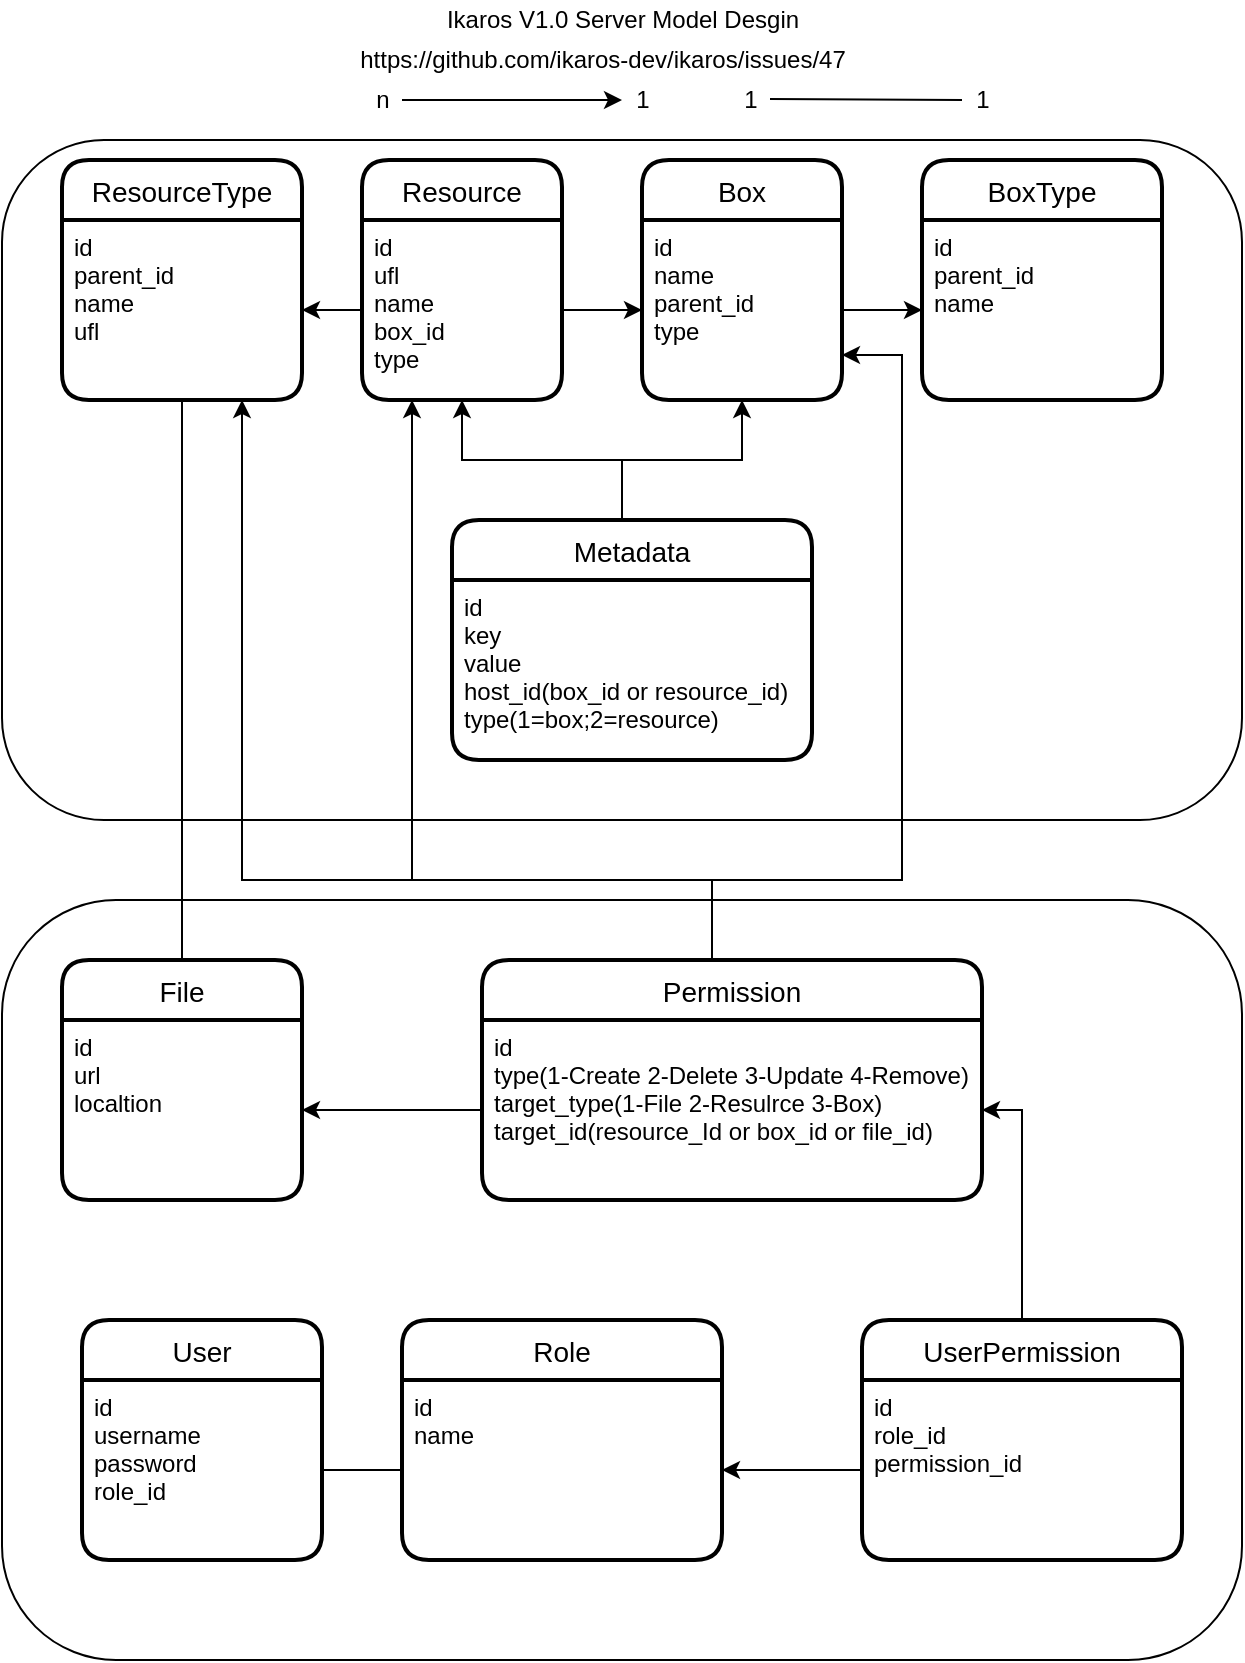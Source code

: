 <mxfile version="18.0.1" type="device"><diagram id="L7fM3gByQUYE9tqzmeUV" name="第 1 页"><mxGraphModel dx="1422" dy="865" grid="1" gridSize="10" guides="1" tooltips="1" connect="1" arrows="1" fold="1" page="1" pageScale="1" pageWidth="827" pageHeight="1169" math="0" shadow="0"><root><mxCell id="0"/><mxCell id="1" parent="0"/><mxCell id="I1EkAHORIgYQwxIkGn8J-23" value="" style="rounded=1;whiteSpace=wrap;html=1;" vertex="1" parent="1"><mxGeometry x="30" y="460" width="620" height="380" as="geometry"/></mxCell><mxCell id="I1EkAHORIgYQwxIkGn8J-22" value="" style="rounded=1;whiteSpace=wrap;html=1;" vertex="1" parent="1"><mxGeometry x="30" y="80" width="620" height="340" as="geometry"/></mxCell><mxCell id="9Rxep_89N9ozBl063qn_-1" value="Resource" style="swimlane;childLayout=stackLayout;horizontal=1;startSize=30;horizontalStack=0;rounded=1;fontSize=14;fontStyle=0;strokeWidth=2;resizeParent=0;resizeLast=1;shadow=0;dashed=0;align=center;" parent="1" vertex="1"><mxGeometry x="210" y="90" width="100" height="120" as="geometry"/></mxCell><mxCell id="9Rxep_89N9ozBl063qn_-2" value="id&#10;ufl&#10;name&#10;box_id&#10;type" style="align=left;strokeColor=none;fillColor=none;spacingLeft=4;fontSize=12;verticalAlign=top;resizable=0;rotatable=0;part=1;" parent="9Rxep_89N9ozBl063qn_-1" vertex="1"><mxGeometry y="30" width="100" height="90" as="geometry"/></mxCell><mxCell id="9Rxep_89N9ozBl063qn_-4" value="Box" style="swimlane;childLayout=stackLayout;horizontal=1;startSize=30;horizontalStack=0;rounded=1;fontSize=14;fontStyle=0;strokeWidth=2;resizeParent=0;resizeLast=1;shadow=0;dashed=0;align=center;" parent="1" vertex="1"><mxGeometry x="350" y="90" width="100" height="120" as="geometry"/></mxCell><mxCell id="9Rxep_89N9ozBl063qn_-5" value="id&#10;name&#10;parent_id&#10;type" style="align=left;strokeColor=none;fillColor=none;spacingLeft=4;fontSize=12;verticalAlign=top;resizable=0;rotatable=0;part=1;" parent="9Rxep_89N9ozBl063qn_-4" vertex="1"><mxGeometry y="30" width="100" height="90" as="geometry"/></mxCell><mxCell id="I1EkAHORIgYQwxIkGn8J-1" value="https://github.com/ikaros-dev/ikaros/issues/47" style="text;html=1;align=center;verticalAlign=middle;resizable=0;points=[];autosize=1;strokeColor=none;fillColor=none;" vertex="1" parent="1"><mxGeometry x="200" y="30" width="260" height="20" as="geometry"/></mxCell><mxCell id="I1EkAHORIgYQwxIkGn8J-2" value="BoxType" style="swimlane;childLayout=stackLayout;horizontal=1;startSize=30;horizontalStack=0;rounded=1;fontSize=14;fontStyle=0;strokeWidth=2;resizeParent=0;resizeLast=1;shadow=0;dashed=0;align=center;" vertex="1" parent="1"><mxGeometry x="490" y="90" width="120" height="120" as="geometry"/></mxCell><mxCell id="I1EkAHORIgYQwxIkGn8J-3" value="id&#10;parent_id&#10;name" style="align=left;strokeColor=none;fillColor=none;spacingLeft=4;fontSize=12;verticalAlign=top;resizable=0;rotatable=0;part=1;" vertex="1" parent="I1EkAHORIgYQwxIkGn8J-2"><mxGeometry y="30" width="120" height="90" as="geometry"/></mxCell><mxCell id="I1EkAHORIgYQwxIkGn8J-5" style="edgeStyle=orthogonalEdgeStyle;rounded=0;orthogonalLoop=1;jettySize=auto;html=1;" edge="1" parent="1" source="9Rxep_89N9ozBl063qn_-5" target="I1EkAHORIgYQwxIkGn8J-3"><mxGeometry relative="1" as="geometry"/></mxCell><mxCell id="I1EkAHORIgYQwxIkGn8J-6" style="edgeStyle=orthogonalEdgeStyle;rounded=0;orthogonalLoop=1;jettySize=auto;html=1;" edge="1" parent="1" source="9Rxep_89N9ozBl063qn_-2" target="9Rxep_89N9ozBl063qn_-5"><mxGeometry relative="1" as="geometry"/></mxCell><mxCell id="I1EkAHORIgYQwxIkGn8J-7" value="" style="endArrow=classic;html=1;rounded=0;" edge="1" parent="1"><mxGeometry width="50" height="50" relative="1" as="geometry"><mxPoint x="230" y="60" as="sourcePoint"/><mxPoint x="340" y="60" as="targetPoint"/></mxGeometry></mxCell><mxCell id="I1EkAHORIgYQwxIkGn8J-8" value="n" style="text;html=1;align=center;verticalAlign=middle;resizable=0;points=[];autosize=1;strokeColor=none;fillColor=none;" vertex="1" parent="1"><mxGeometry x="210" y="50" width="20" height="20" as="geometry"/></mxCell><mxCell id="I1EkAHORIgYQwxIkGn8J-9" value="1" style="text;html=1;align=center;verticalAlign=middle;resizable=0;points=[];autosize=1;strokeColor=none;fillColor=none;" vertex="1" parent="1"><mxGeometry x="340" y="50" width="20" height="20" as="geometry"/></mxCell><mxCell id="I1EkAHORIgYQwxIkGn8J-10" value="ResourceType" style="swimlane;childLayout=stackLayout;horizontal=1;startSize=30;horizontalStack=0;rounded=1;fontSize=14;fontStyle=0;strokeWidth=2;resizeParent=0;resizeLast=1;shadow=0;dashed=0;align=center;" vertex="1" parent="1"><mxGeometry x="60" y="90" width="120" height="120" as="geometry"/></mxCell><mxCell id="I1EkAHORIgYQwxIkGn8J-11" value="id&#10;parent_id&#10;name&#10;ufl" style="align=left;strokeColor=none;fillColor=none;spacingLeft=4;fontSize=12;verticalAlign=top;resizable=0;rotatable=0;part=1;" vertex="1" parent="I1EkAHORIgYQwxIkGn8J-10"><mxGeometry y="30" width="120" height="90" as="geometry"/></mxCell><mxCell id="I1EkAHORIgYQwxIkGn8J-12" style="edgeStyle=orthogonalEdgeStyle;rounded=0;orthogonalLoop=1;jettySize=auto;html=1;" edge="1" parent="1" source="9Rxep_89N9ozBl063qn_-2" target="I1EkAHORIgYQwxIkGn8J-11"><mxGeometry relative="1" as="geometry"/></mxCell><mxCell id="I1EkAHORIgYQwxIkGn8J-16" style="edgeStyle=orthogonalEdgeStyle;rounded=0;orthogonalLoop=1;jettySize=auto;html=1;entryX=0.5;entryY=1;entryDx=0;entryDy=0;" edge="1" parent="1" source="I1EkAHORIgYQwxIkGn8J-14" target="9Rxep_89N9ozBl063qn_-2"><mxGeometry relative="1" as="geometry"><Array as="points"><mxPoint x="340" y="240"/><mxPoint x="260" y="240"/></Array></mxGeometry></mxCell><mxCell id="I1EkAHORIgYQwxIkGn8J-14" value="Metadata" style="swimlane;childLayout=stackLayout;horizontal=1;startSize=30;horizontalStack=0;rounded=1;fontSize=14;fontStyle=0;strokeWidth=2;resizeParent=0;resizeLast=1;shadow=0;dashed=0;align=center;" vertex="1" parent="1"><mxGeometry x="255" y="270" width="180" height="120" as="geometry"/></mxCell><mxCell id="I1EkAHORIgYQwxIkGn8J-15" value="id&#10;key&#10;value&#10;host_id(box_id or resource_id)&#10;type(1=box;2=resource)" style="align=left;strokeColor=none;fillColor=none;spacingLeft=4;fontSize=12;verticalAlign=top;resizable=0;rotatable=0;part=1;" vertex="1" parent="I1EkAHORIgYQwxIkGn8J-14"><mxGeometry y="30" width="180" height="90" as="geometry"/></mxCell><mxCell id="I1EkAHORIgYQwxIkGn8J-17" style="edgeStyle=orthogonalEdgeStyle;rounded=0;orthogonalLoop=1;jettySize=auto;html=1;entryX=0.5;entryY=1;entryDx=0;entryDy=0;exitX=0.5;exitY=0;exitDx=0;exitDy=0;" edge="1" parent="1" source="I1EkAHORIgYQwxIkGn8J-14" target="9Rxep_89N9ozBl063qn_-5"><mxGeometry relative="1" as="geometry"><mxPoint x="330" y="270" as="sourcePoint"/><Array as="points"><mxPoint x="340" y="270"/><mxPoint x="340" y="240"/><mxPoint x="400" y="240"/></Array></mxGeometry></mxCell><mxCell id="I1EkAHORIgYQwxIkGn8J-18" value="File" style="swimlane;childLayout=stackLayout;horizontal=1;startSize=30;horizontalStack=0;rounded=1;fontSize=14;fontStyle=0;strokeWidth=2;resizeParent=0;resizeLast=1;shadow=0;dashed=0;align=center;" vertex="1" parent="1"><mxGeometry x="60" y="490" width="120" height="120" as="geometry"/></mxCell><mxCell id="I1EkAHORIgYQwxIkGn8J-19" value="id&#10;url&#10;localtion" style="align=left;strokeColor=none;fillColor=none;spacingLeft=4;fontSize=12;verticalAlign=top;resizable=0;rotatable=0;part=1;" vertex="1" parent="I1EkAHORIgYQwxIkGn8J-18"><mxGeometry y="30" width="120" height="90" as="geometry"/></mxCell><mxCell id="I1EkAHORIgYQwxIkGn8J-20" value="" style="endArrow=none;html=1;rounded=0;entryX=0.5;entryY=1;entryDx=0;entryDy=0;exitX=0.5;exitY=0;exitDx=0;exitDy=0;" edge="1" parent="1" source="I1EkAHORIgYQwxIkGn8J-18" target="I1EkAHORIgYQwxIkGn8J-11"><mxGeometry width="50" height="50" relative="1" as="geometry"><mxPoint x="550" y="490" as="sourcePoint"/><mxPoint x="600" y="440" as="targetPoint"/></mxGeometry></mxCell><mxCell id="I1EkAHORIgYQwxIkGn8J-24" value="User" style="swimlane;childLayout=stackLayout;horizontal=1;startSize=30;horizontalStack=0;rounded=1;fontSize=14;fontStyle=0;strokeWidth=2;resizeParent=0;resizeLast=1;shadow=0;dashed=0;align=center;" vertex="1" parent="1"><mxGeometry x="70" y="670" width="120" height="120" as="geometry"/></mxCell><mxCell id="I1EkAHORIgYQwxIkGn8J-25" value="id&#10;username&#10;password&#10;role_id" style="align=left;strokeColor=none;fillColor=none;spacingLeft=4;fontSize=12;verticalAlign=top;resizable=0;rotatable=0;part=1;" vertex="1" parent="I1EkAHORIgYQwxIkGn8J-24"><mxGeometry y="30" width="120" height="90" as="geometry"/></mxCell><mxCell id="I1EkAHORIgYQwxIkGn8J-41" style="edgeStyle=orthogonalEdgeStyle;rounded=0;orthogonalLoop=1;jettySize=auto;html=1;entryX=0.75;entryY=1;entryDx=0;entryDy=0;" edge="1" parent="1" source="I1EkAHORIgYQwxIkGn8J-28" target="I1EkAHORIgYQwxIkGn8J-11"><mxGeometry relative="1" as="geometry"><Array as="points"><mxPoint x="385" y="450"/><mxPoint x="150" y="450"/></Array></mxGeometry></mxCell><mxCell id="I1EkAHORIgYQwxIkGn8J-42" style="edgeStyle=orthogonalEdgeStyle;rounded=0;orthogonalLoop=1;jettySize=auto;html=1;entryX=0.25;entryY=1;entryDx=0;entryDy=0;exitX=0.5;exitY=0;exitDx=0;exitDy=0;" edge="1" parent="1" source="I1EkAHORIgYQwxIkGn8J-28" target="9Rxep_89N9ozBl063qn_-2"><mxGeometry relative="1" as="geometry"><Array as="points"><mxPoint x="385" y="450"/><mxPoint x="235" y="450"/></Array></mxGeometry></mxCell><mxCell id="I1EkAHORIgYQwxIkGn8J-43" style="edgeStyle=orthogonalEdgeStyle;rounded=0;orthogonalLoop=1;jettySize=auto;html=1;entryX=1;entryY=0.75;entryDx=0;entryDy=0;exitX=0.25;exitY=0;exitDx=0;exitDy=0;" edge="1" parent="1" source="I1EkAHORIgYQwxIkGn8J-28" target="9Rxep_89N9ozBl063qn_-5"><mxGeometry relative="1" as="geometry"><Array as="points"><mxPoint x="385" y="490"/><mxPoint x="385" y="450"/><mxPoint x="480" y="450"/><mxPoint x="480" y="188"/></Array></mxGeometry></mxCell><mxCell id="I1EkAHORIgYQwxIkGn8J-28" value="Permission" style="swimlane;childLayout=stackLayout;horizontal=1;startSize=30;horizontalStack=0;rounded=1;fontSize=14;fontStyle=0;strokeWidth=2;resizeParent=0;resizeLast=1;shadow=0;dashed=0;align=center;" vertex="1" parent="1"><mxGeometry x="270" y="490" width="250" height="120" as="geometry"/></mxCell><mxCell id="I1EkAHORIgYQwxIkGn8J-29" value="id&#10;type(1-Create 2-Delete 3-Update 4-Remove)&#10;target_type(1-File 2-Resulrce 3-Box)&#10;target_id(resource_Id or box_id or file_id)" style="align=left;strokeColor=none;fillColor=none;spacingLeft=4;fontSize=12;verticalAlign=top;resizable=0;rotatable=0;part=1;" vertex="1" parent="I1EkAHORIgYQwxIkGn8J-28"><mxGeometry y="30" width="250" height="90" as="geometry"/></mxCell><mxCell id="I1EkAHORIgYQwxIkGn8J-38" style="edgeStyle=orthogonalEdgeStyle;rounded=0;orthogonalLoop=1;jettySize=auto;html=1;entryX=1;entryY=0.5;entryDx=0;entryDy=0;" edge="1" parent="1" source="I1EkAHORIgYQwxIkGn8J-33" target="I1EkAHORIgYQwxIkGn8J-29"><mxGeometry relative="1" as="geometry"/></mxCell><mxCell id="I1EkAHORIgYQwxIkGn8J-33" value="UserPermission" style="swimlane;childLayout=stackLayout;horizontal=1;startSize=30;horizontalStack=0;rounded=1;fontSize=14;fontStyle=0;strokeWidth=2;resizeParent=0;resizeLast=1;shadow=0;dashed=0;align=center;" vertex="1" parent="1"><mxGeometry x="460" y="670" width="160" height="120" as="geometry"/></mxCell><mxCell id="I1EkAHORIgYQwxIkGn8J-34" value="id&#10;role_id&#10;permission_id" style="align=left;strokeColor=none;fillColor=none;spacingLeft=4;fontSize=12;verticalAlign=top;resizable=0;rotatable=0;part=1;" vertex="1" parent="I1EkAHORIgYQwxIkGn8J-33"><mxGeometry y="30" width="160" height="90" as="geometry"/></mxCell><mxCell id="I1EkAHORIgYQwxIkGn8J-39" style="edgeStyle=orthogonalEdgeStyle;rounded=0;orthogonalLoop=1;jettySize=auto;html=1;entryX=1;entryY=0.5;entryDx=0;entryDy=0;" edge="1" parent="1" source="I1EkAHORIgYQwxIkGn8J-29" target="I1EkAHORIgYQwxIkGn8J-19"><mxGeometry relative="1" as="geometry"/></mxCell><mxCell id="I1EkAHORIgYQwxIkGn8J-44" value="Role" style="swimlane;childLayout=stackLayout;horizontal=1;startSize=30;horizontalStack=0;rounded=1;fontSize=14;fontStyle=0;strokeWidth=2;resizeParent=0;resizeLast=1;shadow=0;dashed=0;align=center;" vertex="1" parent="1"><mxGeometry x="230" y="670" width="160" height="120" as="geometry"/></mxCell><mxCell id="I1EkAHORIgYQwxIkGn8J-45" value="id&#10;name&#10;" style="align=left;strokeColor=none;fillColor=none;spacingLeft=4;fontSize=12;verticalAlign=top;resizable=0;rotatable=0;part=1;" vertex="1" parent="I1EkAHORIgYQwxIkGn8J-44"><mxGeometry y="30" width="160" height="90" as="geometry"/></mxCell><mxCell id="I1EkAHORIgYQwxIkGn8J-46" style="edgeStyle=orthogonalEdgeStyle;rounded=0;orthogonalLoop=1;jettySize=auto;html=1;entryX=1;entryY=0.5;entryDx=0;entryDy=0;" edge="1" parent="1" source="I1EkAHORIgYQwxIkGn8J-34" target="I1EkAHORIgYQwxIkGn8J-45"><mxGeometry relative="1" as="geometry"/></mxCell><mxCell id="I1EkAHORIgYQwxIkGn8J-47" value="" style="endArrow=none;html=1;rounded=0;exitX=0;exitY=0.5;exitDx=0;exitDy=0;entryX=1;entryY=0.5;entryDx=0;entryDy=0;" edge="1" parent="1" source="I1EkAHORIgYQwxIkGn8J-45" target="I1EkAHORIgYQwxIkGn8J-25"><mxGeometry width="50" height="50" relative="1" as="geometry"><mxPoint x="560" y="490" as="sourcePoint"/><mxPoint x="610" y="440" as="targetPoint"/></mxGeometry></mxCell><mxCell id="I1EkAHORIgYQwxIkGn8J-48" value="" style="endArrow=none;html=1;rounded=0;" edge="1" parent="1"><mxGeometry width="50" height="50" relative="1" as="geometry"><mxPoint x="414" y="59.5" as="sourcePoint"/><mxPoint x="510" y="60" as="targetPoint"/></mxGeometry></mxCell><mxCell id="I1EkAHORIgYQwxIkGn8J-49" value="1" style="text;html=1;align=center;verticalAlign=middle;resizable=0;points=[];autosize=1;strokeColor=none;fillColor=none;" vertex="1" parent="1"><mxGeometry x="394" y="50" width="20" height="20" as="geometry"/></mxCell><mxCell id="I1EkAHORIgYQwxIkGn8J-50" value="1" style="text;html=1;align=center;verticalAlign=middle;resizable=0;points=[];autosize=1;strokeColor=none;fillColor=none;" vertex="1" parent="1"><mxGeometry x="510" y="50" width="20" height="20" as="geometry"/></mxCell><mxCell id="I1EkAHORIgYQwxIkGn8J-51" value="Ikaros V1.0 Server Model Desgin" style="text;html=1;align=center;verticalAlign=middle;resizable=0;points=[];autosize=1;strokeColor=none;fillColor=none;" vertex="1" parent="1"><mxGeometry x="245" y="10" width="190" height="20" as="geometry"/></mxCell></root></mxGraphModel></diagram></mxfile>